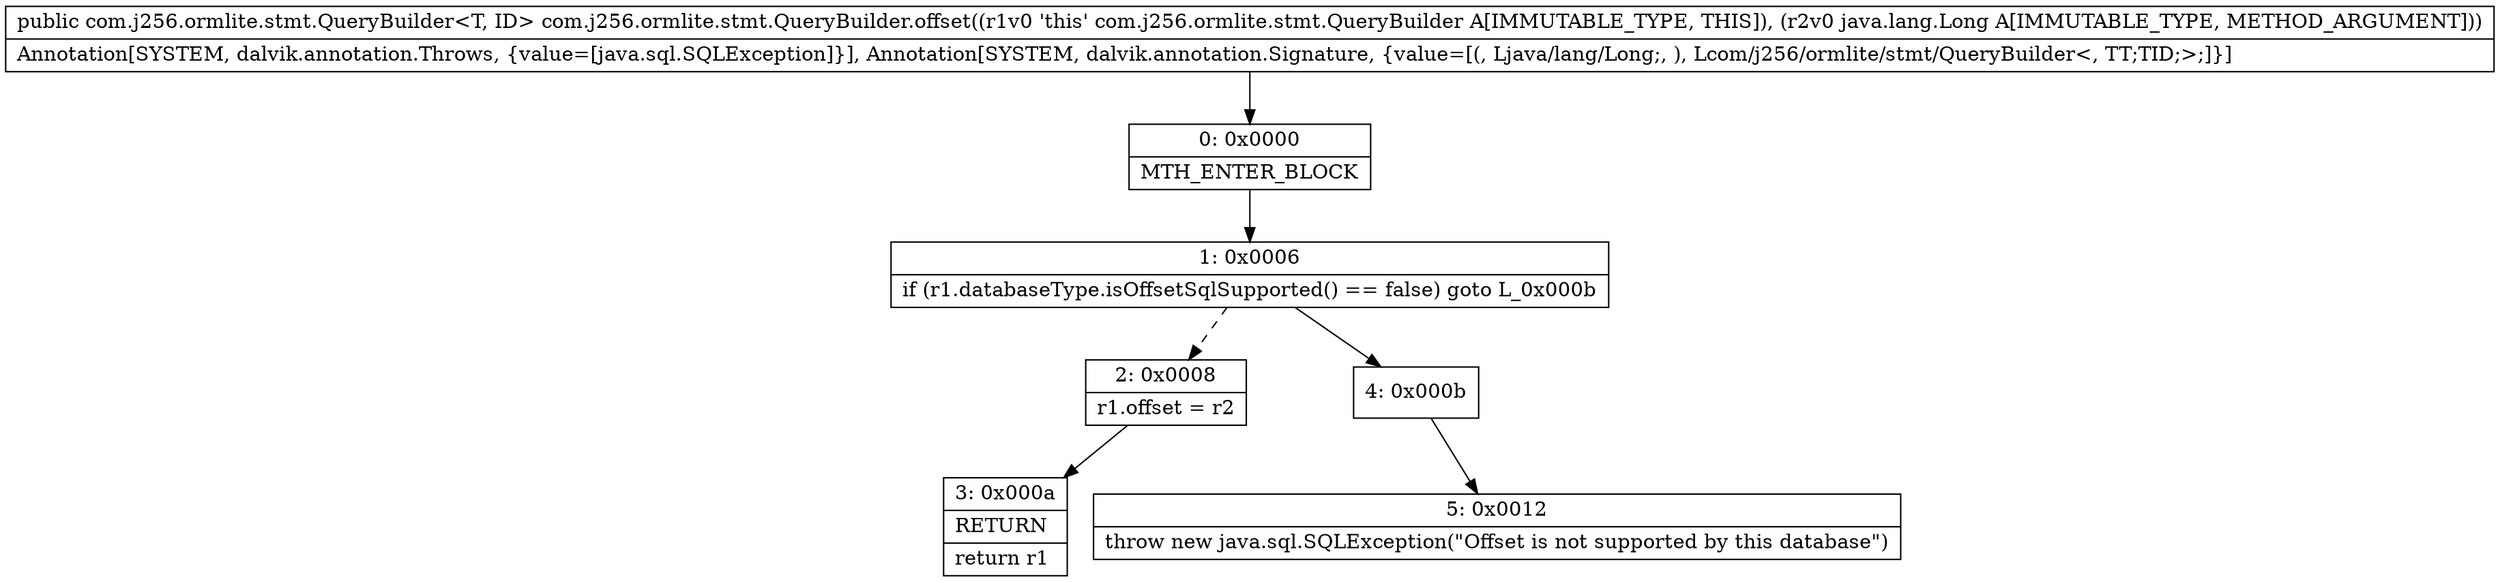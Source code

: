 digraph "CFG forcom.j256.ormlite.stmt.QueryBuilder.offset(Ljava\/lang\/Long;)Lcom\/j256\/ormlite\/stmt\/QueryBuilder;" {
Node_0 [shape=record,label="{0\:\ 0x0000|MTH_ENTER_BLOCK\l}"];
Node_1 [shape=record,label="{1\:\ 0x0006|if (r1.databaseType.isOffsetSqlSupported() == false) goto L_0x000b\l}"];
Node_2 [shape=record,label="{2\:\ 0x0008|r1.offset = r2\l}"];
Node_3 [shape=record,label="{3\:\ 0x000a|RETURN\l|return r1\l}"];
Node_4 [shape=record,label="{4\:\ 0x000b}"];
Node_5 [shape=record,label="{5\:\ 0x0012|throw new java.sql.SQLException(\"Offset is not supported by this database\")\l}"];
MethodNode[shape=record,label="{public com.j256.ormlite.stmt.QueryBuilder\<T, ID\> com.j256.ormlite.stmt.QueryBuilder.offset((r1v0 'this' com.j256.ormlite.stmt.QueryBuilder A[IMMUTABLE_TYPE, THIS]), (r2v0 java.lang.Long A[IMMUTABLE_TYPE, METHOD_ARGUMENT]))  | Annotation[SYSTEM, dalvik.annotation.Throws, \{value=[java.sql.SQLException]\}], Annotation[SYSTEM, dalvik.annotation.Signature, \{value=[(, Ljava\/lang\/Long;, ), Lcom\/j256\/ormlite\/stmt\/QueryBuilder\<, TT;TID;\>;]\}]\l}"];
MethodNode -> Node_0;
Node_0 -> Node_1;
Node_1 -> Node_2[style=dashed];
Node_1 -> Node_4;
Node_2 -> Node_3;
Node_4 -> Node_5;
}

